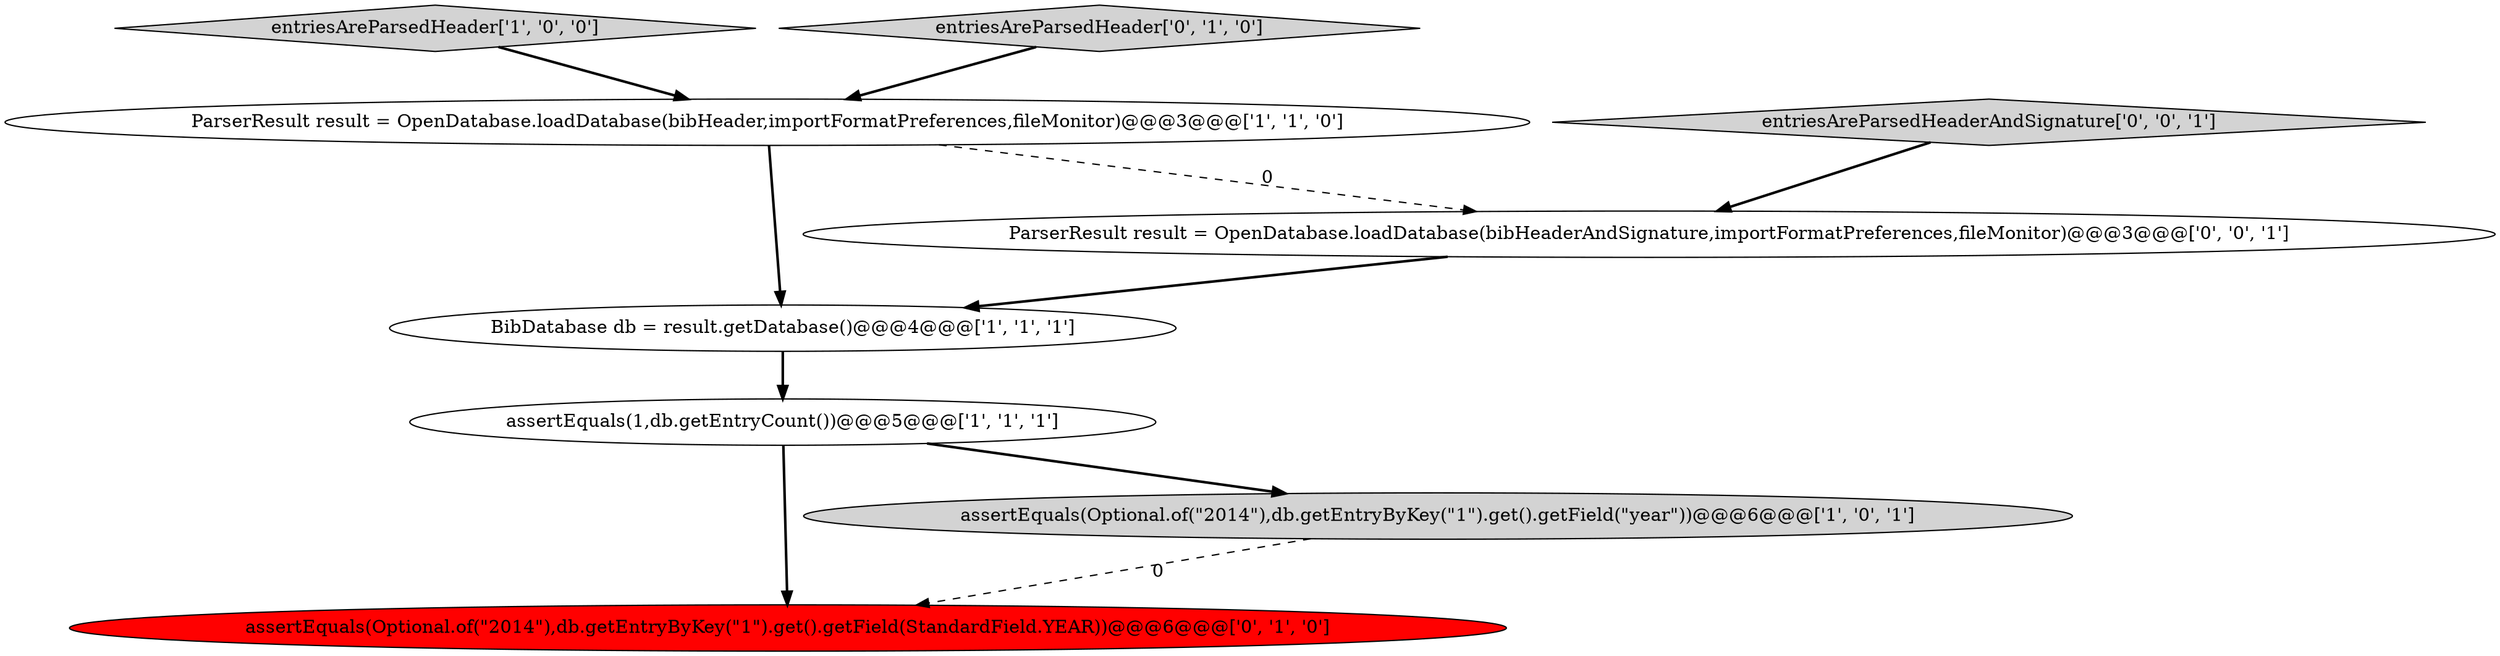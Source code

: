 digraph {
6 [style = filled, label = "assertEquals(Optional.of(\"2014\"),db.getEntryByKey(\"1\").get().getField(StandardField.YEAR))@@@6@@@['0', '1', '0']", fillcolor = red, shape = ellipse image = "AAA1AAABBB2BBB"];
3 [style = filled, label = "assertEquals(1,db.getEntryCount())@@@5@@@['1', '1', '1']", fillcolor = white, shape = ellipse image = "AAA0AAABBB1BBB"];
7 [style = filled, label = "ParserResult result = OpenDatabase.loadDatabase(bibHeaderAndSignature,importFormatPreferences,fileMonitor)@@@3@@@['0', '0', '1']", fillcolor = white, shape = ellipse image = "AAA0AAABBB3BBB"];
4 [style = filled, label = "ParserResult result = OpenDatabase.loadDatabase(bibHeader,importFormatPreferences,fileMonitor)@@@3@@@['1', '1', '0']", fillcolor = white, shape = ellipse image = "AAA0AAABBB1BBB"];
2 [style = filled, label = "assertEquals(Optional.of(\"2014\"),db.getEntryByKey(\"1\").get().getField(\"year\"))@@@6@@@['1', '0', '1']", fillcolor = lightgray, shape = ellipse image = "AAA0AAABBB1BBB"];
8 [style = filled, label = "entriesAreParsedHeaderAndSignature['0', '0', '1']", fillcolor = lightgray, shape = diamond image = "AAA0AAABBB3BBB"];
0 [style = filled, label = "BibDatabase db = result.getDatabase()@@@4@@@['1', '1', '1']", fillcolor = white, shape = ellipse image = "AAA0AAABBB1BBB"];
1 [style = filled, label = "entriesAreParsedHeader['1', '0', '0']", fillcolor = lightgray, shape = diamond image = "AAA0AAABBB1BBB"];
5 [style = filled, label = "entriesAreParsedHeader['0', '1', '0']", fillcolor = lightgray, shape = diamond image = "AAA0AAABBB2BBB"];
0->3 [style = bold, label=""];
3->6 [style = bold, label=""];
1->4 [style = bold, label=""];
7->0 [style = bold, label=""];
3->2 [style = bold, label=""];
4->7 [style = dashed, label="0"];
5->4 [style = bold, label=""];
8->7 [style = bold, label=""];
4->0 [style = bold, label=""];
2->6 [style = dashed, label="0"];
}
